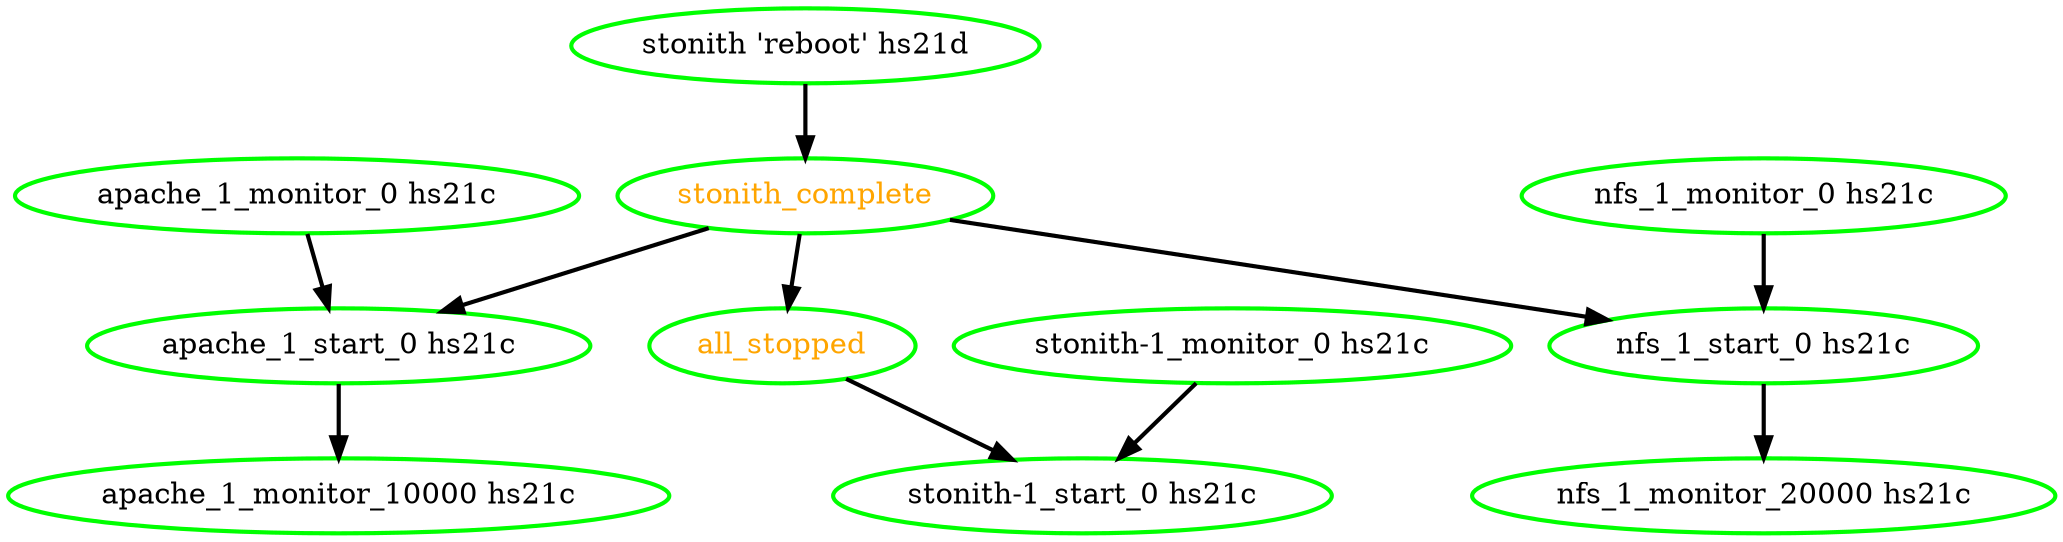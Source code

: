 digraph "g" {
"all_stopped" -> "stonith-1_start_0 hs21c" [ style = bold]
"all_stopped" [ style=bold color="green" fontcolor="orange" ]
"apache_1_monitor_0 hs21c" -> "apache_1_start_0 hs21c" [ style = bold]
"apache_1_monitor_0 hs21c" [ style=bold color="green" fontcolor="black" ]
"apache_1_monitor_10000 hs21c" [ style=bold color="green" fontcolor="black" ]
"apache_1_start_0 hs21c" -> "apache_1_monitor_10000 hs21c" [ style = bold]
"apache_1_start_0 hs21c" [ style=bold color="green" fontcolor="black" ]
"nfs_1_monitor_0 hs21c" -> "nfs_1_start_0 hs21c" [ style = bold]
"nfs_1_monitor_0 hs21c" [ style=bold color="green" fontcolor="black" ]
"nfs_1_monitor_20000 hs21c" [ style=bold color="green" fontcolor="black" ]
"nfs_1_start_0 hs21c" -> "nfs_1_monitor_20000 hs21c" [ style = bold]
"nfs_1_start_0 hs21c" [ style=bold color="green" fontcolor="black" ]
"stonith 'reboot' hs21d" -> "stonith_complete" [ style = bold]
"stonith 'reboot' hs21d" [ style=bold color="green" fontcolor="black"]
"stonith-1_monitor_0 hs21c" -> "stonith-1_start_0 hs21c" [ style = bold]
"stonith-1_monitor_0 hs21c" [ style=bold color="green" fontcolor="black" ]
"stonith-1_start_0 hs21c" [ style=bold color="green" fontcolor="black" ]
"stonith_complete" -> "all_stopped" [ style = bold]
"stonith_complete" -> "apache_1_start_0 hs21c" [ style = bold]
"stonith_complete" -> "nfs_1_start_0 hs21c" [ style = bold]
"stonith_complete" [ style=bold color="green" fontcolor="orange" ]
}
